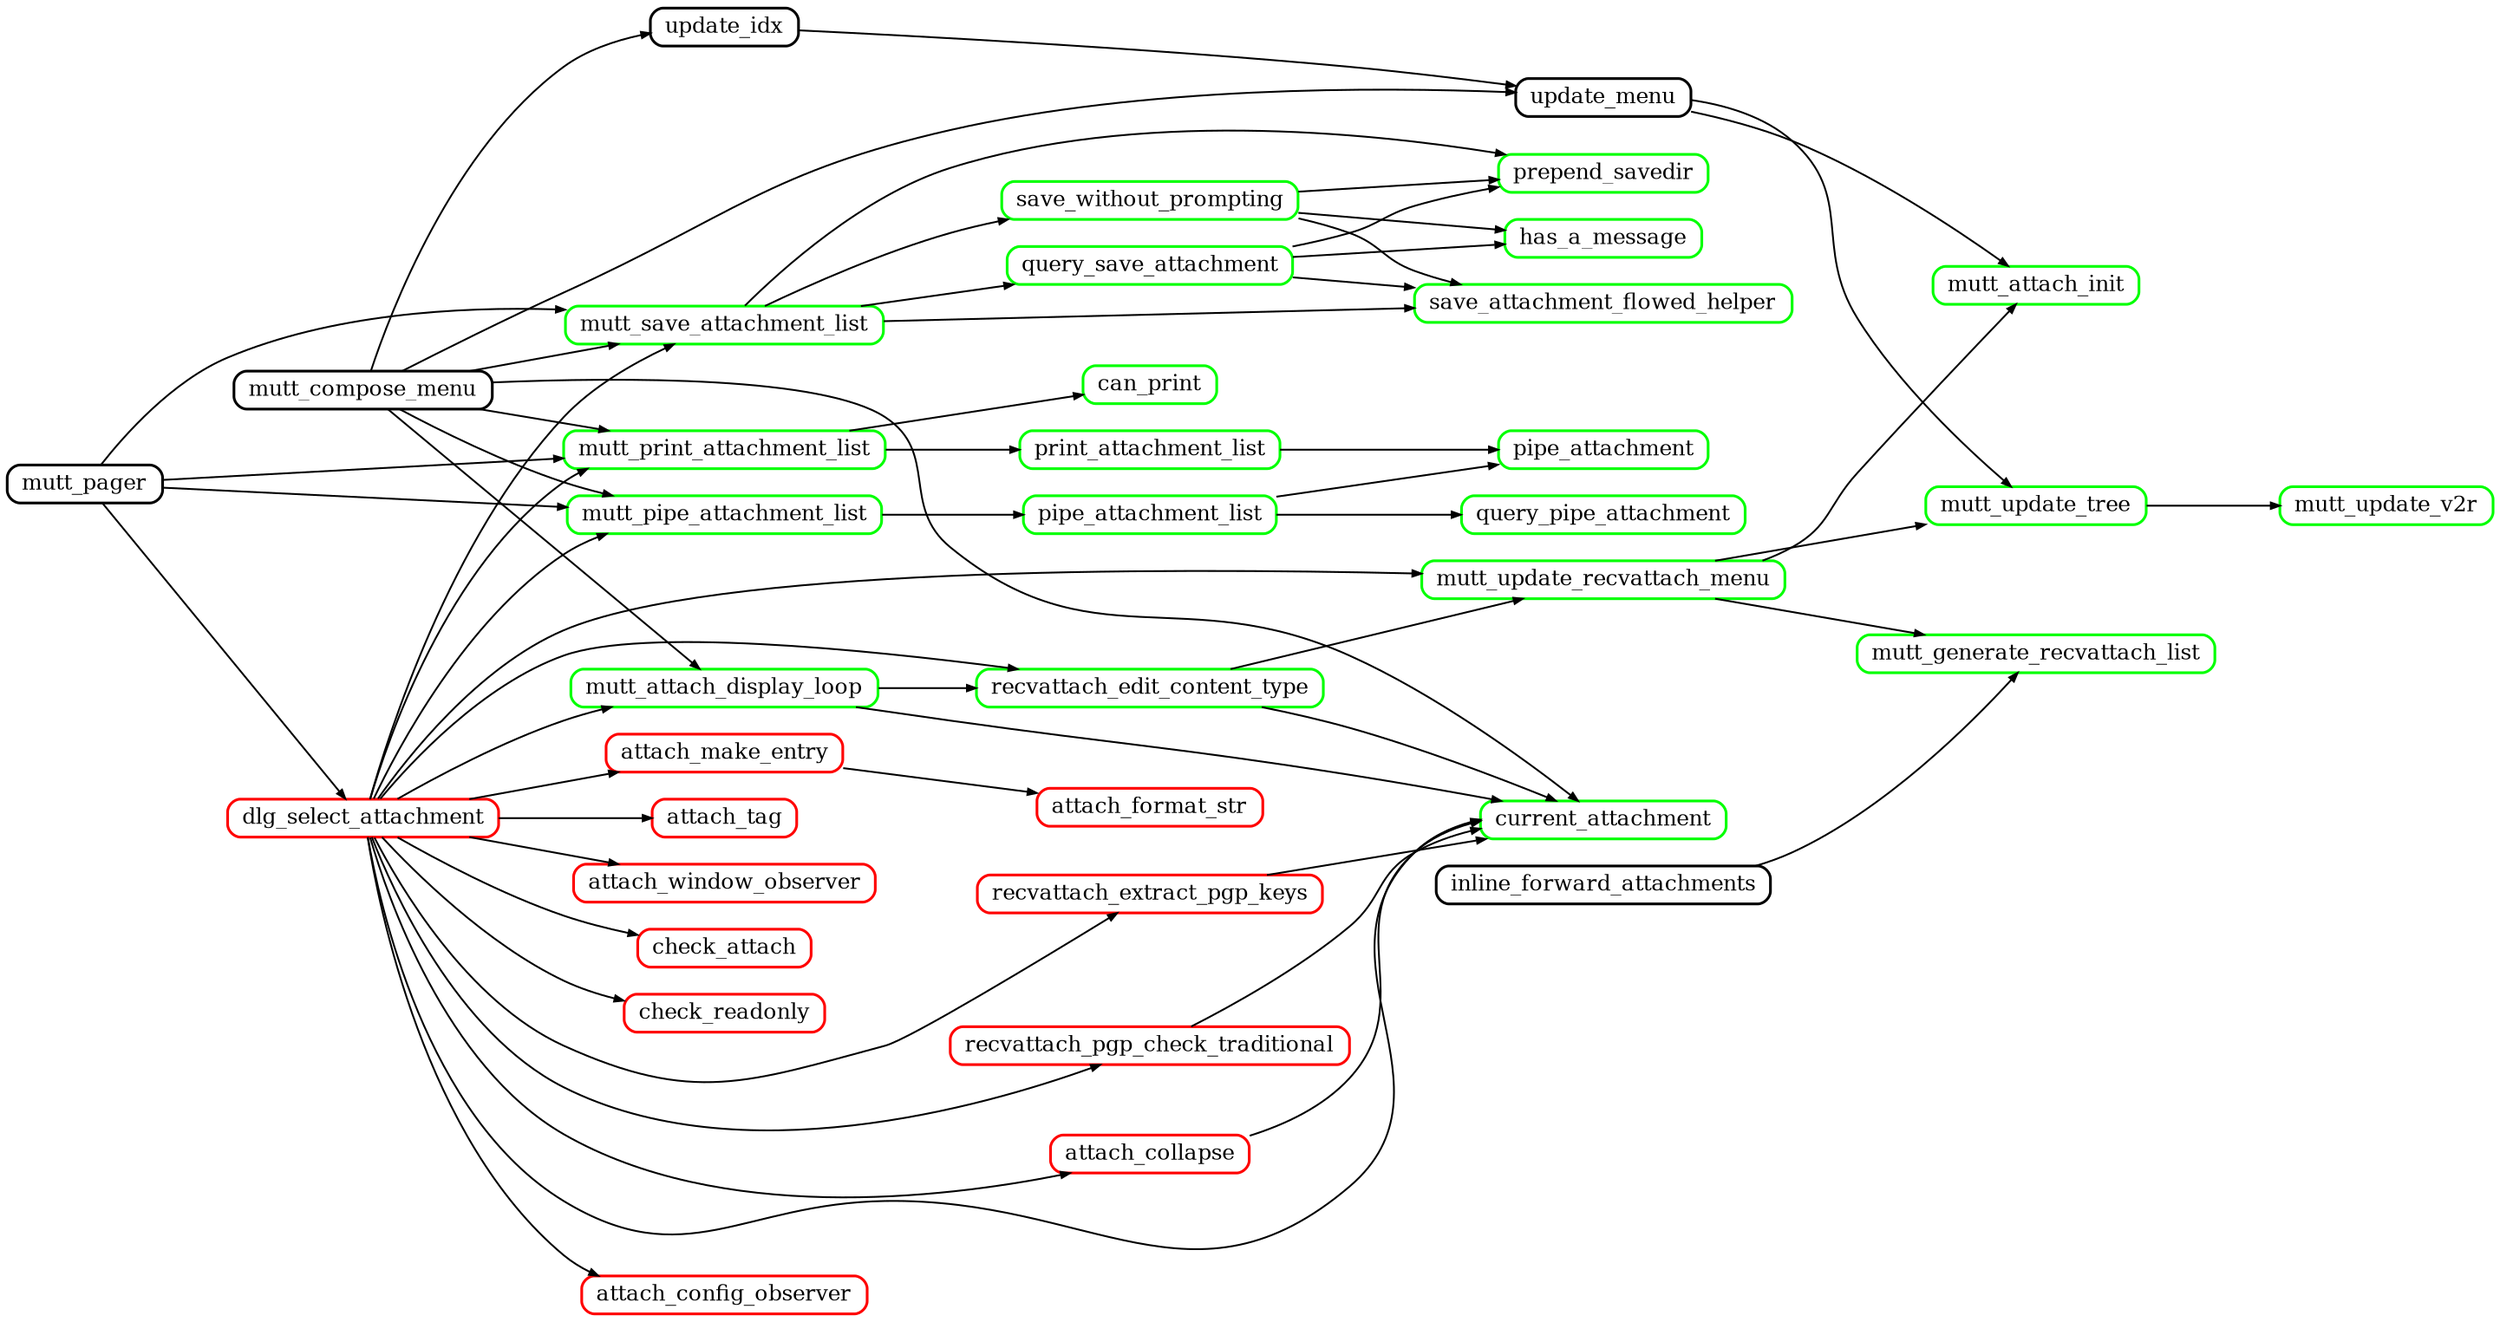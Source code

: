 digraph callgraph {
	graph [
		rankdir="LR"
		nodesep="0.2"
		ranksep="0.5"
		compound="true"
	]

	node [
		shape="Mrecord"
		fontsize="12"
		fillcolor="#ffffff"
		style="filled"
		height="0.2"
		penwidth="1.5"
		color="black"
	]

	edge [
		penwidth="1.0"
		arrowsize="0.5"
	]

	node [ color="#ff0000" ]
	attach_collapse
	attach_config_observer
	attach_format_str
	attach_make_entry
	attach_tag
	attach_window_observer
	check_attach
	check_readonly
	dlg_select_attachment
	recvattach_extract_pgp_keys
	recvattach_pgp_check_traditional

	node [ color="#00ff00" ]
	can_print
	current_attachment
	has_a_message
	mutt_attach_display_loop
	mutt_attach_init
	mutt_generate_recvattach_list
	mutt_pipe_attachment_list
	mutt_print_attachment_list
	mutt_save_attachment_list
	mutt_update_recvattach_menu
	mutt_update_tree
	mutt_update_v2r
	pipe_attachment
	pipe_attachment_list
	prepend_savedir
	print_attachment_list
	query_pipe_attachment
	query_save_attachment
	recvattach_edit_content_type
	save_attachment_flowed_helper
	save_without_prompting

	node [ color="#000000" ]
	attach_collapse -> current_attachment
	attach_make_entry -> attach_format_str
	dlg_select_attachment -> attach_collapse
	dlg_select_attachment -> attach_config_observer
	dlg_select_attachment -> attach_make_entry
	dlg_select_attachment -> attach_tag
	dlg_select_attachment -> attach_window_observer
	dlg_select_attachment -> check_attach
	dlg_select_attachment -> check_readonly
	dlg_select_attachment -> current_attachment
	dlg_select_attachment -> mutt_attach_display_loop
	dlg_select_attachment -> mutt_pipe_attachment_list
	dlg_select_attachment -> mutt_print_attachment_list
	dlg_select_attachment -> mutt_save_attachment_list
	dlg_select_attachment -> mutt_update_recvattach_menu
	dlg_select_attachment -> recvattach_edit_content_type
	dlg_select_attachment -> recvattach_extract_pgp_keys
	dlg_select_attachment -> recvattach_pgp_check_traditional
	inline_forward_attachments -> mutt_generate_recvattach_list
	mutt_attach_display_loop -> current_attachment
	mutt_attach_display_loop -> recvattach_edit_content_type
	mutt_compose_menu -> current_attachment
	mutt_compose_menu -> mutt_attach_display_loop
	mutt_compose_menu -> mutt_pipe_attachment_list
	mutt_compose_menu -> mutt_print_attachment_list
	mutt_compose_menu -> mutt_save_attachment_list
	mutt_compose_menu -> update_idx
	mutt_compose_menu -> update_menu
	mutt_pager -> dlg_select_attachment
	mutt_pager -> mutt_pipe_attachment_list
	mutt_pager -> mutt_print_attachment_list
	mutt_pager -> mutt_save_attachment_list
	mutt_pipe_attachment_list -> pipe_attachment_list
	mutt_print_attachment_list -> can_print
	mutt_print_attachment_list -> print_attachment_list
	mutt_save_attachment_list -> prepend_savedir
	mutt_save_attachment_list -> query_save_attachment
	mutt_save_attachment_list -> save_attachment_flowed_helper
	mutt_save_attachment_list -> save_without_prompting
	mutt_update_recvattach_menu -> mutt_attach_init
	mutt_update_recvattach_menu -> mutt_generate_recvattach_list
	mutt_update_recvattach_menu -> mutt_update_tree
	mutt_update_tree -> mutt_update_v2r
	pipe_attachment_list -> pipe_attachment
	pipe_attachment_list -> query_pipe_attachment
	print_attachment_list -> pipe_attachment
	query_save_attachment -> has_a_message
	query_save_attachment -> prepend_savedir
	query_save_attachment -> save_attachment_flowed_helper
	recvattach_edit_content_type -> current_attachment
	recvattach_edit_content_type -> mutt_update_recvattach_menu
	recvattach_extract_pgp_keys -> current_attachment
	recvattach_pgp_check_traditional -> current_attachment
	save_without_prompting -> has_a_message
	save_without_prompting -> prepend_savedir
	save_without_prompting -> save_attachment_flowed_helper
	update_idx -> update_menu
	update_menu -> mutt_attach_init
	update_menu -> mutt_update_tree

}
